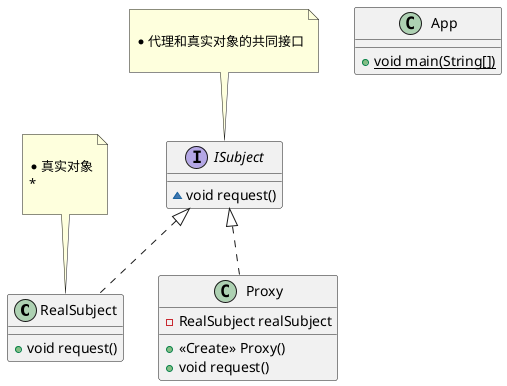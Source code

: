 @startuml
class RealSubject {
+ void request()
}
note top of RealSubject

 * 真实对象
 *
 
end note

class Proxy {
- RealSubject realSubject
+ <<Create>> Proxy()
+ void request()
}
class App {
+ {static} void main(String[])
}
interface ISubject {
~ void request()
}
note top of ISubject

 * 代理和真实对象的共同接口
 
end note



ISubject <|.. RealSubject
ISubject <|.. Proxy
@enduml